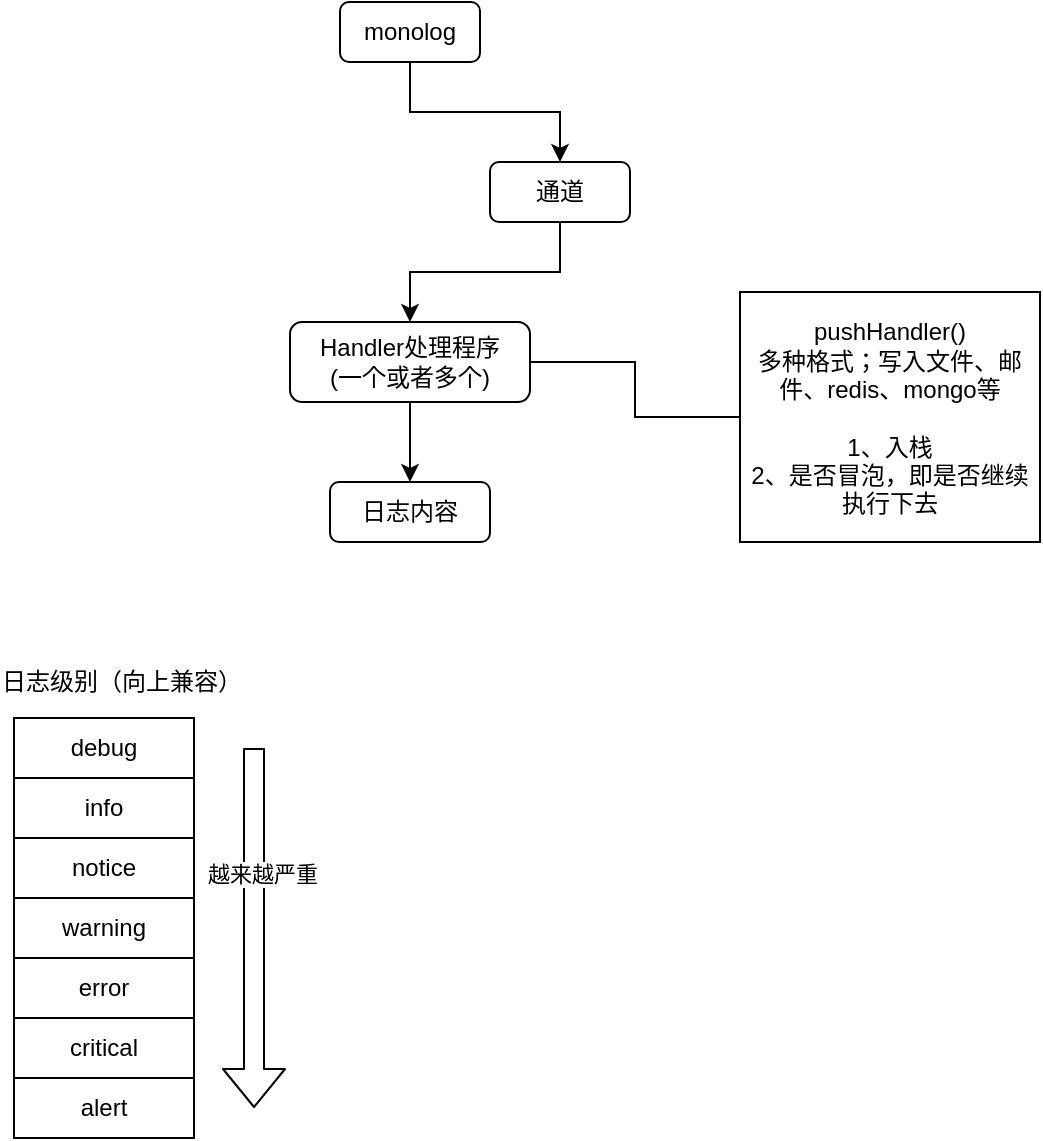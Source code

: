 <mxfile version="13.6.0" type="github">
  <diagram id="AcBS0xOcSWuDg6sKBTs4" name="第 1 页">
    <mxGraphModel dx="718" dy="471" grid="1" gridSize="10" guides="1" tooltips="1" connect="1" arrows="1" fold="1" page="1" pageScale="1" pageWidth="827" pageHeight="1169" math="0" shadow="0">
      <root>
        <mxCell id="0" />
        <mxCell id="1" parent="0" />
        <mxCell id="buQ5AT8or2FTamIqZGvH-9" style="edgeStyle=orthogonalEdgeStyle;rounded=0;orthogonalLoop=1;jettySize=auto;html=1;exitX=0.5;exitY=1;exitDx=0;exitDy=0;entryX=0.5;entryY=0;entryDx=0;entryDy=0;" parent="1" source="buQ5AT8or2FTamIqZGvH-1" target="buQ5AT8or2FTamIqZGvH-8" edge="1">
          <mxGeometry relative="1" as="geometry" />
        </mxCell>
        <mxCell id="buQ5AT8or2FTamIqZGvH-1" value="monolog" style="rounded=1;whiteSpace=wrap;html=1;" parent="1" vertex="1">
          <mxGeometry x="230" y="25" width="70" height="30" as="geometry" />
        </mxCell>
        <mxCell id="buQ5AT8or2FTamIqZGvH-5" style="edgeStyle=orthogonalEdgeStyle;rounded=0;orthogonalLoop=1;jettySize=auto;html=1;exitX=1;exitY=0.5;exitDx=0;exitDy=0;entryX=0;entryY=0.5;entryDx=0;entryDy=0;endArrow=none;endFill=0;" parent="1" source="buQ5AT8or2FTamIqZGvH-2" target="buQ5AT8or2FTamIqZGvH-4" edge="1">
          <mxGeometry relative="1" as="geometry" />
        </mxCell>
        <mxCell id="buQ5AT8or2FTamIqZGvH-7" style="edgeStyle=orthogonalEdgeStyle;rounded=0;orthogonalLoop=1;jettySize=auto;html=1;exitX=0.5;exitY=1;exitDx=0;exitDy=0;entryX=0.5;entryY=0;entryDx=0;entryDy=0;" parent="1" source="buQ5AT8or2FTamIqZGvH-2" target="buQ5AT8or2FTamIqZGvH-3" edge="1">
          <mxGeometry relative="1" as="geometry" />
        </mxCell>
        <mxCell id="buQ5AT8or2FTamIqZGvH-2" value="Handler处理程序&lt;br&gt;(一个或者多个)" style="rounded=1;whiteSpace=wrap;html=1;" parent="1" vertex="1">
          <mxGeometry x="205" y="185" width="120" height="40" as="geometry" />
        </mxCell>
        <mxCell id="buQ5AT8or2FTamIqZGvH-3" value="日志内容" style="rounded=1;whiteSpace=wrap;html=1;" parent="1" vertex="1">
          <mxGeometry x="225" y="265" width="80" height="30" as="geometry" />
        </mxCell>
        <mxCell id="buQ5AT8or2FTamIqZGvH-4" value="pushHandler()&lt;br&gt;多种格式；写入文件、邮件、redis、mongo等&lt;br&gt;&amp;nbsp;&amp;nbsp;&lt;br&gt;1、入栈&lt;br&gt;2、是否冒泡，即是否继续执行下去" style="rounded=0;whiteSpace=wrap;html=1;" parent="1" vertex="1">
          <mxGeometry x="430" y="170" width="150" height="125" as="geometry" />
        </mxCell>
        <mxCell id="buQ5AT8or2FTamIqZGvH-10" style="edgeStyle=orthogonalEdgeStyle;rounded=0;orthogonalLoop=1;jettySize=auto;html=1;exitX=0.5;exitY=1;exitDx=0;exitDy=0;entryX=0.5;entryY=0;entryDx=0;entryDy=0;" parent="1" source="buQ5AT8or2FTamIqZGvH-8" target="buQ5AT8or2FTamIqZGvH-2" edge="1">
          <mxGeometry relative="1" as="geometry" />
        </mxCell>
        <mxCell id="buQ5AT8or2FTamIqZGvH-8" value="通道" style="rounded=1;whiteSpace=wrap;html=1;" parent="1" vertex="1">
          <mxGeometry x="305" y="105" width="70" height="30" as="geometry" />
        </mxCell>
        <mxCell id="80oJODJrUoDhNJJXT5gs-1" value="" style="rounded=0;whiteSpace=wrap;html=1;" vertex="1" parent="1">
          <mxGeometry x="67" y="383" width="90" height="210" as="geometry" />
        </mxCell>
        <mxCell id="80oJODJrUoDhNJJXT5gs-2" value="" style="endArrow=none;html=1;" edge="1" parent="1" target="80oJODJrUoDhNJJXT5gs-1">
          <mxGeometry width="50" height="50" relative="1" as="geometry">
            <mxPoint x="67" y="463" as="sourcePoint" />
            <mxPoint x="117" y="413" as="targetPoint" />
          </mxGeometry>
        </mxCell>
        <mxCell id="80oJODJrUoDhNJJXT5gs-3" value="debug" style="rounded=0;whiteSpace=wrap;html=1;" vertex="1" parent="1">
          <mxGeometry x="67" y="383" width="90" height="30" as="geometry" />
        </mxCell>
        <mxCell id="80oJODJrUoDhNJJXT5gs-4" value="日志级别（向上兼容）" style="text;html=1;strokeColor=none;fillColor=none;align=center;verticalAlign=middle;whiteSpace=wrap;rounded=0;" vertex="1" parent="1">
          <mxGeometry x="60" y="350" width="118" height="30" as="geometry" />
        </mxCell>
        <mxCell id="80oJODJrUoDhNJJXT5gs-5" value="info" style="rounded=0;whiteSpace=wrap;html=1;" vertex="1" parent="1">
          <mxGeometry x="67" y="413" width="90" height="30" as="geometry" />
        </mxCell>
        <mxCell id="80oJODJrUoDhNJJXT5gs-6" value="notice" style="rounded=0;whiteSpace=wrap;html=1;" vertex="1" parent="1">
          <mxGeometry x="67" y="443" width="90" height="30" as="geometry" />
        </mxCell>
        <mxCell id="80oJODJrUoDhNJJXT5gs-7" value="warning" style="rounded=0;whiteSpace=wrap;html=1;" vertex="1" parent="1">
          <mxGeometry x="67" y="473" width="90" height="30" as="geometry" />
        </mxCell>
        <mxCell id="80oJODJrUoDhNJJXT5gs-8" value="error" style="rounded=0;whiteSpace=wrap;html=1;" vertex="1" parent="1">
          <mxGeometry x="67" y="503" width="90" height="30" as="geometry" />
        </mxCell>
        <mxCell id="80oJODJrUoDhNJJXT5gs-9" value="critical" style="rounded=0;whiteSpace=wrap;html=1;" vertex="1" parent="1">
          <mxGeometry x="67" y="533" width="90" height="30" as="geometry" />
        </mxCell>
        <mxCell id="80oJODJrUoDhNJJXT5gs-10" value="alert" style="rounded=0;whiteSpace=wrap;html=1;" vertex="1" parent="1">
          <mxGeometry x="67" y="563" width="90" height="30" as="geometry" />
        </mxCell>
        <mxCell id="80oJODJrUoDhNJJXT5gs-12" value="" style="shape=flexArrow;endArrow=classic;html=1;" edge="1" parent="1">
          <mxGeometry width="50" height="50" relative="1" as="geometry">
            <mxPoint x="187" y="398" as="sourcePoint" />
            <mxPoint x="187" y="578" as="targetPoint" />
          </mxGeometry>
        </mxCell>
        <mxCell id="80oJODJrUoDhNJJXT5gs-13" value="越来越严重" style="edgeLabel;html=1;align=center;verticalAlign=middle;resizable=0;points=[];" vertex="1" connectable="0" parent="80oJODJrUoDhNJJXT5gs-12">
          <mxGeometry x="-0.3" y="4" relative="1" as="geometry">
            <mxPoint as="offset" />
          </mxGeometry>
        </mxCell>
      </root>
    </mxGraphModel>
  </diagram>
</mxfile>
